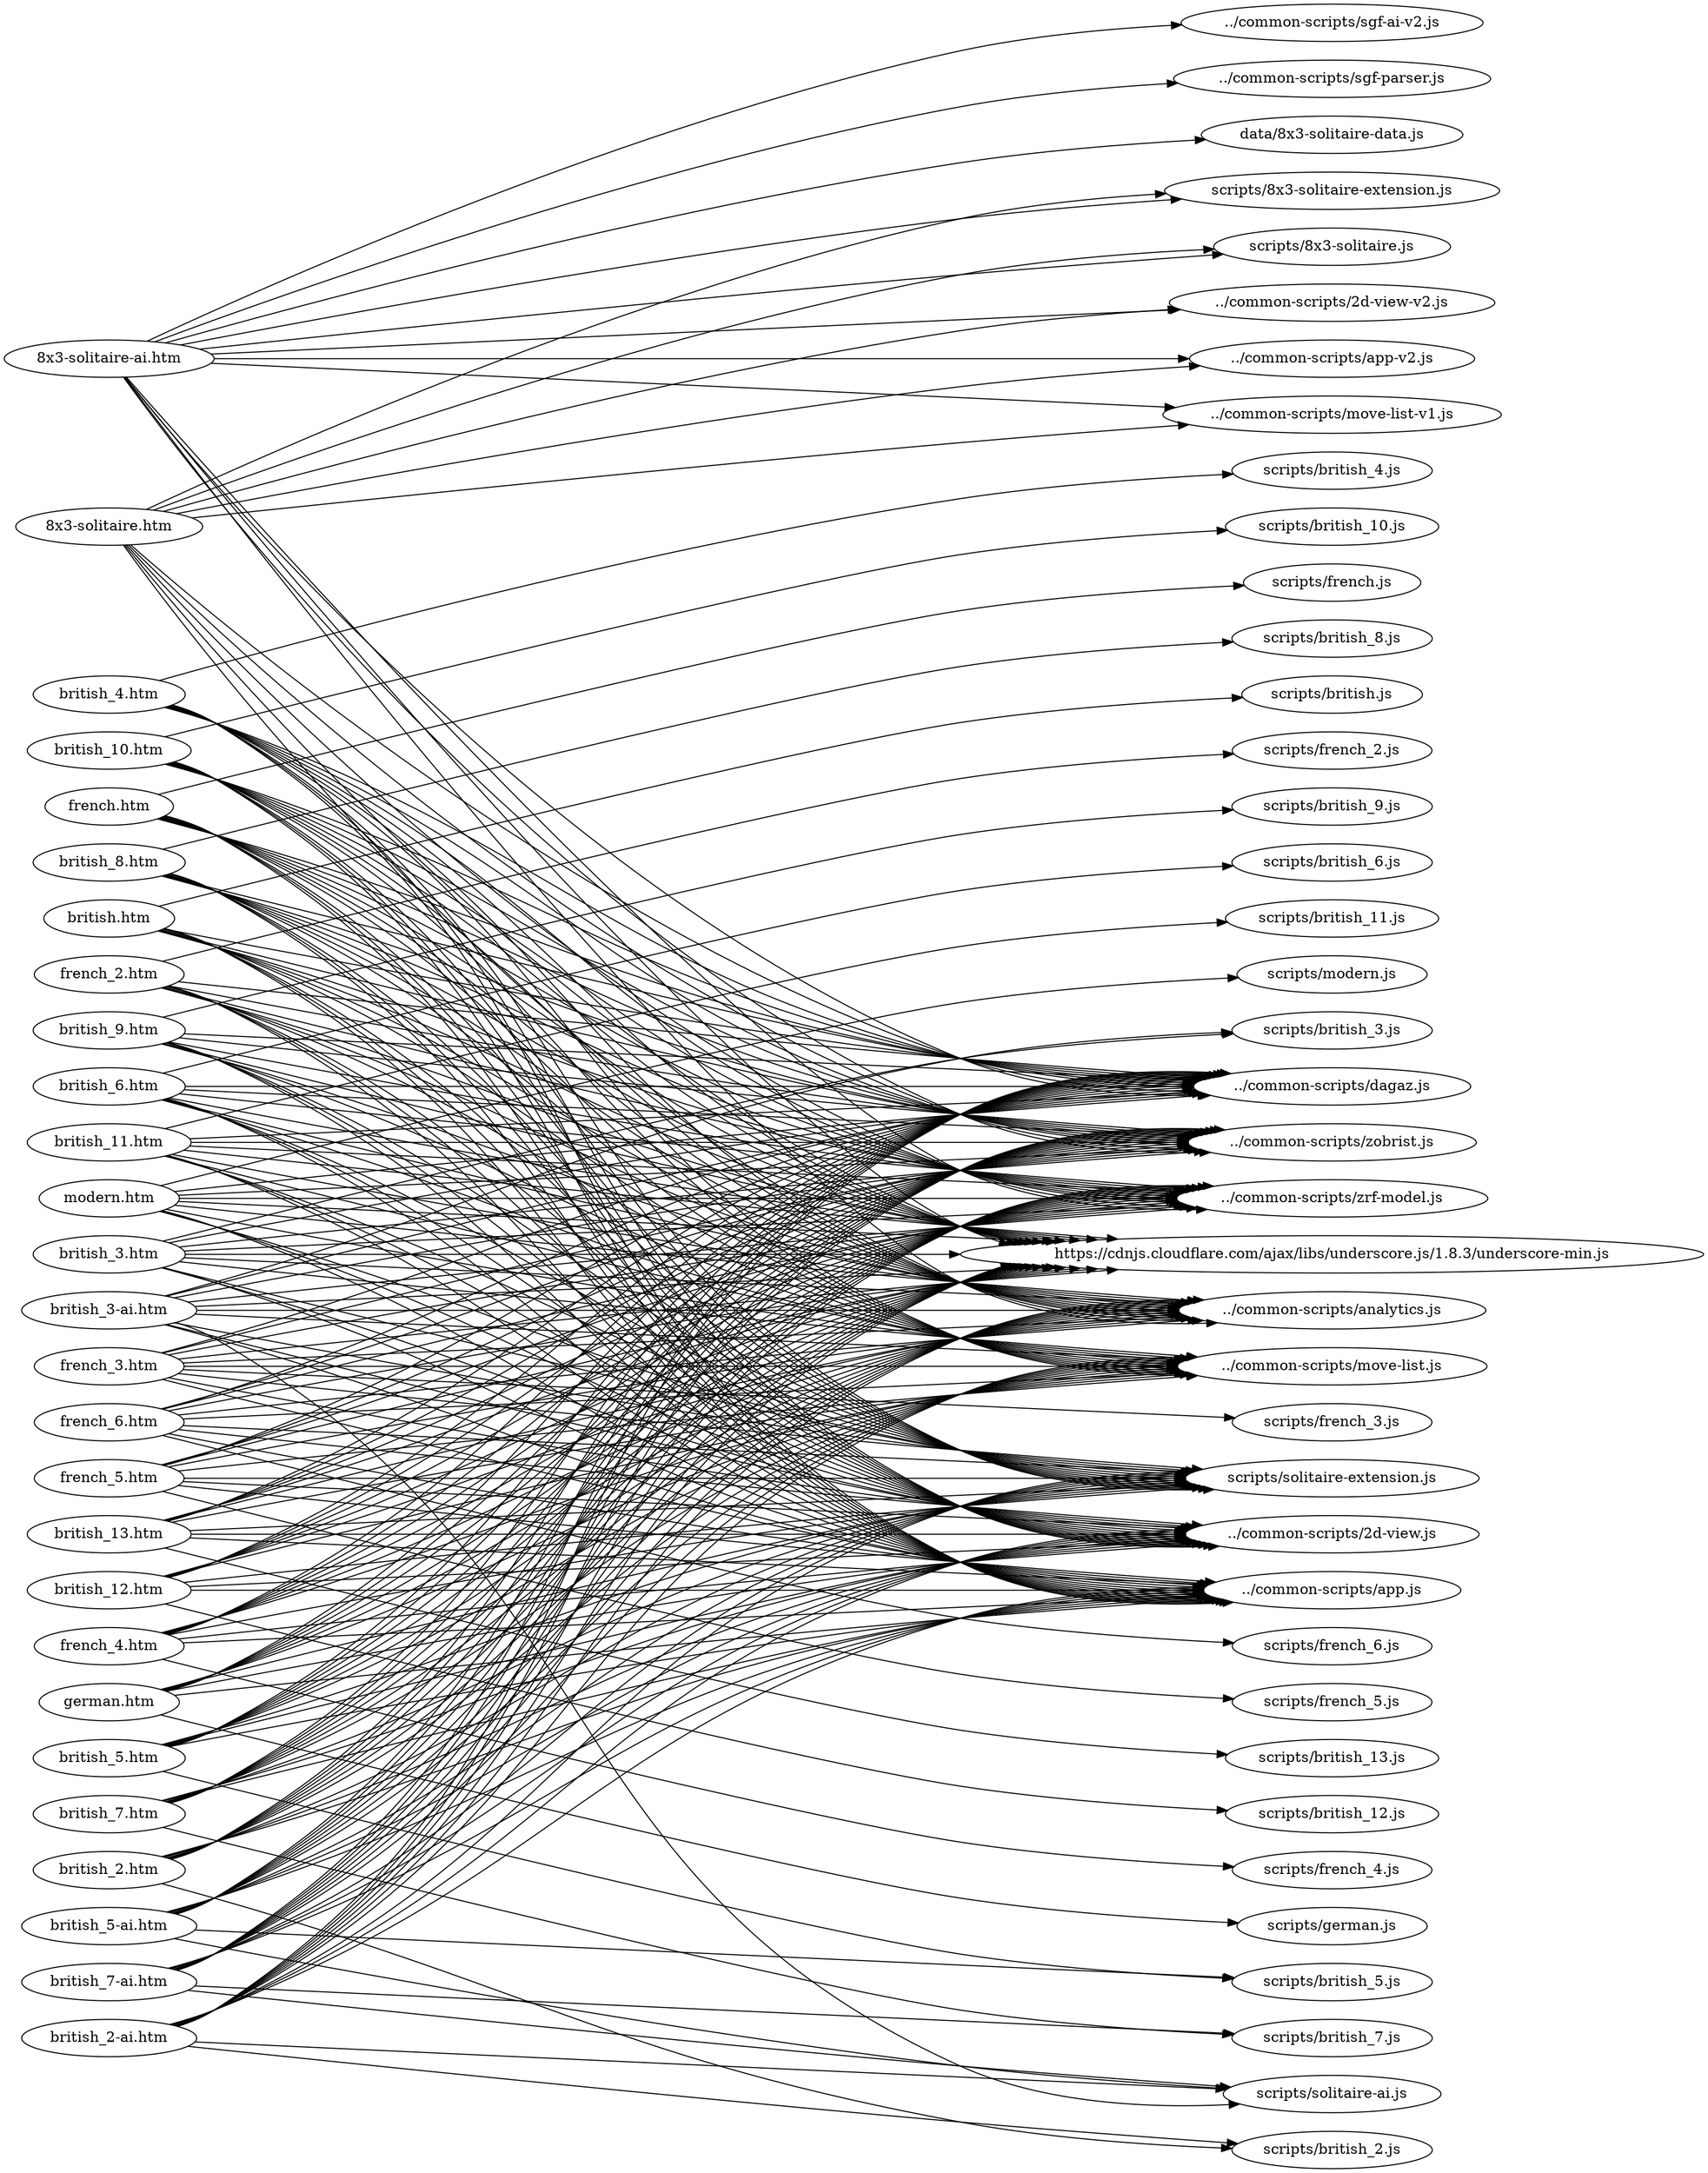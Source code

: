digraph "graph" {
graph[ ranksep=10, rankdir = LR ];
  "8x3-solitaire-ai.htm" -> "../common-scripts/2d-view-v2.js";
  "8x3-solitaire-ai.htm" -> "../common-scripts/analytics.js";
  "8x3-solitaire-ai.htm" -> "../common-scripts/app-v2.js";
  "8x3-solitaire-ai.htm" -> "../common-scripts/dagaz.js";
  "8x3-solitaire-ai.htm" -> "../common-scripts/move-list-v1.js";
  "8x3-solitaire-ai.htm" -> "../common-scripts/sgf-ai-v2.js";
  "8x3-solitaire-ai.htm" -> "../common-scripts/sgf-parser.js";
  "8x3-solitaire-ai.htm" -> "../common-scripts/zobrist.js";
  "8x3-solitaire-ai.htm" -> "../common-scripts/zrf-model.js";
  "8x3-solitaire-ai.htm" -> "data/8x3-solitaire-data.js";
  "8x3-solitaire-ai.htm" -> "https://cdnjs.cloudflare.com/ajax/libs/underscore.js/1.8.3/underscore-min.js";
  "8x3-solitaire-ai.htm" -> "scripts/8x3-solitaire-extension.js";
  "8x3-solitaire-ai.htm" -> "scripts/8x3-solitaire.js";
  "8x3-solitaire.htm" -> "../common-scripts/2d-view-v2.js";
  "8x3-solitaire.htm" -> "../common-scripts/analytics.js";
  "8x3-solitaire.htm" -> "../common-scripts/app-v2.js";
  "8x3-solitaire.htm" -> "../common-scripts/dagaz.js";
  "8x3-solitaire.htm" -> "../common-scripts/move-list-v1.js";
  "8x3-solitaire.htm" -> "../common-scripts/zobrist.js";
  "8x3-solitaire.htm" -> "../common-scripts/zrf-model.js";
  "8x3-solitaire.htm" -> "https://cdnjs.cloudflare.com/ajax/libs/underscore.js/1.8.3/underscore-min.js";
  "8x3-solitaire.htm" -> "scripts/8x3-solitaire-extension.js";
  "8x3-solitaire.htm" -> "scripts/8x3-solitaire.js";
  "british.htm" -> "../common-scripts/2d-view.js";
  "british.htm" -> "../common-scripts/analytics.js";
  "british.htm" -> "../common-scripts/app.js";
  "british.htm" -> "../common-scripts/dagaz.js";
  "british.htm" -> "../common-scripts/move-list.js";
  "british.htm" -> "../common-scripts/zobrist.js";
  "british.htm" -> "../common-scripts/zrf-model.js";
  "british.htm" -> "https://cdnjs.cloudflare.com/ajax/libs/underscore.js/1.8.3/underscore-min.js";
  "british.htm" -> "scripts/british.js";
  "british.htm" -> "scripts/solitaire-extension.js";
  "british_10.htm" -> "../common-scripts/2d-view.js";
  "british_10.htm" -> "../common-scripts/analytics.js";
  "british_10.htm" -> "../common-scripts/app.js";
  "british_10.htm" -> "../common-scripts/dagaz.js";
  "british_10.htm" -> "../common-scripts/move-list.js";
  "british_10.htm" -> "../common-scripts/zobrist.js";
  "british_10.htm" -> "../common-scripts/zrf-model.js";
  "british_10.htm" -> "https://cdnjs.cloudflare.com/ajax/libs/underscore.js/1.8.3/underscore-min.js";
  "british_10.htm" -> "scripts/british_10.js";
  "british_10.htm" -> "scripts/solitaire-extension.js";
  "british_11.htm" -> "../common-scripts/2d-view.js";
  "british_11.htm" -> "../common-scripts/analytics.js";
  "british_11.htm" -> "../common-scripts/app.js";
  "british_11.htm" -> "../common-scripts/dagaz.js";
  "british_11.htm" -> "../common-scripts/move-list.js";
  "british_11.htm" -> "../common-scripts/zobrist.js";
  "british_11.htm" -> "../common-scripts/zrf-model.js";
  "british_11.htm" -> "https://cdnjs.cloudflare.com/ajax/libs/underscore.js/1.8.3/underscore-min.js";
  "british_11.htm" -> "scripts/british_11.js";
  "british_11.htm" -> "scripts/solitaire-extension.js";
  "british_12.htm" -> "../common-scripts/2d-view.js";
  "british_12.htm" -> "../common-scripts/analytics.js";
  "british_12.htm" -> "../common-scripts/app.js";
  "british_12.htm" -> "../common-scripts/dagaz.js";
  "british_12.htm" -> "../common-scripts/move-list.js";
  "british_12.htm" -> "../common-scripts/zobrist.js";
  "british_12.htm" -> "../common-scripts/zrf-model.js";
  "british_12.htm" -> "https://cdnjs.cloudflare.com/ajax/libs/underscore.js/1.8.3/underscore-min.js";
  "british_12.htm" -> "scripts/british_12.js";
  "british_12.htm" -> "scripts/solitaire-extension.js";
  "british_13.htm" -> "../common-scripts/2d-view.js";
  "british_13.htm" -> "../common-scripts/analytics.js";
  "british_13.htm" -> "../common-scripts/app.js";
  "british_13.htm" -> "../common-scripts/dagaz.js";
  "british_13.htm" -> "../common-scripts/move-list.js";
  "british_13.htm" -> "../common-scripts/zobrist.js";
  "british_13.htm" -> "../common-scripts/zrf-model.js";
  "british_13.htm" -> "https://cdnjs.cloudflare.com/ajax/libs/underscore.js/1.8.3/underscore-min.js";
  "british_13.htm" -> "scripts/british_13.js";
  "british_13.htm" -> "scripts/solitaire-extension.js";
  "british_2-ai.htm" -> "../common-scripts/2d-view.js";
  "british_2-ai.htm" -> "../common-scripts/analytics.js";
  "british_2-ai.htm" -> "../common-scripts/app.js";
  "british_2-ai.htm" -> "../common-scripts/dagaz.js";
  "british_2-ai.htm" -> "../common-scripts/move-list.js";
  "british_2-ai.htm" -> "../common-scripts/zobrist.js";
  "british_2-ai.htm" -> "../common-scripts/zrf-model.js";
  "british_2-ai.htm" -> "https://cdnjs.cloudflare.com/ajax/libs/underscore.js/1.8.3/underscore-min.js";
  "british_2-ai.htm" -> "scripts/british_2.js";
  "british_2-ai.htm" -> "scripts/solitaire-ai.js";
  "british_2-ai.htm" -> "scripts/solitaire-extension.js";
  "british_2.htm" -> "../common-scripts/2d-view.js";
  "british_2.htm" -> "../common-scripts/analytics.js";
  "british_2.htm" -> "../common-scripts/app.js";
  "british_2.htm" -> "../common-scripts/dagaz.js";
  "british_2.htm" -> "../common-scripts/move-list.js";
  "british_2.htm" -> "../common-scripts/zobrist.js";
  "british_2.htm" -> "../common-scripts/zrf-model.js";
  "british_2.htm" -> "https://cdnjs.cloudflare.com/ajax/libs/underscore.js/1.8.3/underscore-min.js";
  "british_2.htm" -> "scripts/british_2.js";
  "british_2.htm" -> "scripts/solitaire-extension.js";
  "british_3-ai.htm" -> "../common-scripts/2d-view.js";
  "british_3-ai.htm" -> "../common-scripts/analytics.js";
  "british_3-ai.htm" -> "../common-scripts/app.js";
  "british_3-ai.htm" -> "../common-scripts/dagaz.js";
  "british_3-ai.htm" -> "../common-scripts/move-list.js";
  "british_3-ai.htm" -> "../common-scripts/zobrist.js";
  "british_3-ai.htm" -> "../common-scripts/zrf-model.js";
  "british_3-ai.htm" -> "https://cdnjs.cloudflare.com/ajax/libs/underscore.js/1.8.3/underscore-min.js";
  "british_3-ai.htm" -> "scripts/british_3.js";
  "british_3-ai.htm" -> "scripts/solitaire-ai.js";
  "british_3-ai.htm" -> "scripts/solitaire-extension.js";
  "british_3.htm" -> "../common-scripts/2d-view.js";
  "british_3.htm" -> "../common-scripts/analytics.js";
  "british_3.htm" -> "../common-scripts/app.js";
  "british_3.htm" -> "../common-scripts/dagaz.js";
  "british_3.htm" -> "../common-scripts/move-list.js";
  "british_3.htm" -> "../common-scripts/zobrist.js";
  "british_3.htm" -> "../common-scripts/zrf-model.js";
  "british_3.htm" -> "https://cdnjs.cloudflare.com/ajax/libs/underscore.js/1.8.3/underscore-min.js";
  "british_3.htm" -> "scripts/british_3.js";
  "british_3.htm" -> "scripts/solitaire-extension.js";
  "british_4.htm" -> "../common-scripts/2d-view.js";
  "british_4.htm" -> "../common-scripts/analytics.js";
  "british_4.htm" -> "../common-scripts/app.js";
  "british_4.htm" -> "../common-scripts/dagaz.js";
  "british_4.htm" -> "../common-scripts/move-list.js";
  "british_4.htm" -> "../common-scripts/zobrist.js";
  "british_4.htm" -> "../common-scripts/zrf-model.js";
  "british_4.htm" -> "https://cdnjs.cloudflare.com/ajax/libs/underscore.js/1.8.3/underscore-min.js";
  "british_4.htm" -> "scripts/british_4.js";
  "british_4.htm" -> "scripts/solitaire-extension.js";
  "british_5-ai.htm" -> "../common-scripts/2d-view.js";
  "british_5-ai.htm" -> "../common-scripts/analytics.js";
  "british_5-ai.htm" -> "../common-scripts/app.js";
  "british_5-ai.htm" -> "../common-scripts/dagaz.js";
  "british_5-ai.htm" -> "../common-scripts/move-list.js";
  "british_5-ai.htm" -> "../common-scripts/zobrist.js";
  "british_5-ai.htm" -> "../common-scripts/zrf-model.js";
  "british_5-ai.htm" -> "https://cdnjs.cloudflare.com/ajax/libs/underscore.js/1.8.3/underscore-min.js";
  "british_5-ai.htm" -> "scripts/british_5.js";
  "british_5-ai.htm" -> "scripts/solitaire-ai.js";
  "british_5-ai.htm" -> "scripts/solitaire-extension.js";
  "british_5.htm" -> "../common-scripts/2d-view.js";
  "british_5.htm" -> "../common-scripts/analytics.js";
  "british_5.htm" -> "../common-scripts/app.js";
  "british_5.htm" -> "../common-scripts/dagaz.js";
  "british_5.htm" -> "../common-scripts/move-list.js";
  "british_5.htm" -> "../common-scripts/zobrist.js";
  "british_5.htm" -> "../common-scripts/zrf-model.js";
  "british_5.htm" -> "https://cdnjs.cloudflare.com/ajax/libs/underscore.js/1.8.3/underscore-min.js";
  "british_5.htm" -> "scripts/british_5.js";
  "british_5.htm" -> "scripts/solitaire-extension.js";
  "british_6.htm" -> "../common-scripts/2d-view.js";
  "british_6.htm" -> "../common-scripts/analytics.js";
  "british_6.htm" -> "../common-scripts/app.js";
  "british_6.htm" -> "../common-scripts/dagaz.js";
  "british_6.htm" -> "../common-scripts/move-list.js";
  "british_6.htm" -> "../common-scripts/zobrist.js";
  "british_6.htm" -> "../common-scripts/zrf-model.js";
  "british_6.htm" -> "https://cdnjs.cloudflare.com/ajax/libs/underscore.js/1.8.3/underscore-min.js";
  "british_6.htm" -> "scripts/british_6.js";
  "british_6.htm" -> "scripts/solitaire-extension.js";
  "british_7-ai.htm" -> "../common-scripts/2d-view.js";
  "british_7-ai.htm" -> "../common-scripts/analytics.js";
  "british_7-ai.htm" -> "../common-scripts/app.js";
  "british_7-ai.htm" -> "../common-scripts/dagaz.js";
  "british_7-ai.htm" -> "../common-scripts/move-list.js";
  "british_7-ai.htm" -> "../common-scripts/zobrist.js";
  "british_7-ai.htm" -> "../common-scripts/zrf-model.js";
  "british_7-ai.htm" -> "https://cdnjs.cloudflare.com/ajax/libs/underscore.js/1.8.3/underscore-min.js";
  "british_7-ai.htm" -> "scripts/british_7.js";
  "british_7-ai.htm" -> "scripts/solitaire-ai.js";
  "british_7-ai.htm" -> "scripts/solitaire-extension.js";
  "british_7.htm" -> "../common-scripts/2d-view.js";
  "british_7.htm" -> "../common-scripts/analytics.js";
  "british_7.htm" -> "../common-scripts/app.js";
  "british_7.htm" -> "../common-scripts/dagaz.js";
  "british_7.htm" -> "../common-scripts/move-list.js";
  "british_7.htm" -> "../common-scripts/zobrist.js";
  "british_7.htm" -> "../common-scripts/zrf-model.js";
  "british_7.htm" -> "https://cdnjs.cloudflare.com/ajax/libs/underscore.js/1.8.3/underscore-min.js";
  "british_7.htm" -> "scripts/british_7.js";
  "british_7.htm" -> "scripts/solitaire-extension.js";
  "british_8.htm" -> "../common-scripts/2d-view.js";
  "british_8.htm" -> "../common-scripts/analytics.js";
  "british_8.htm" -> "../common-scripts/app.js";
  "british_8.htm" -> "../common-scripts/dagaz.js";
  "british_8.htm" -> "../common-scripts/move-list.js";
  "british_8.htm" -> "../common-scripts/zobrist.js";
  "british_8.htm" -> "../common-scripts/zrf-model.js";
  "british_8.htm" -> "https://cdnjs.cloudflare.com/ajax/libs/underscore.js/1.8.3/underscore-min.js";
  "british_8.htm" -> "scripts/british_8.js";
  "british_8.htm" -> "scripts/solitaire-extension.js";
  "british_9.htm" -> "../common-scripts/2d-view.js";
  "british_9.htm" -> "../common-scripts/analytics.js";
  "british_9.htm" -> "../common-scripts/app.js";
  "british_9.htm" -> "../common-scripts/dagaz.js";
  "british_9.htm" -> "../common-scripts/move-list.js";
  "british_9.htm" -> "../common-scripts/zobrist.js";
  "british_9.htm" -> "../common-scripts/zrf-model.js";
  "british_9.htm" -> "https://cdnjs.cloudflare.com/ajax/libs/underscore.js/1.8.3/underscore-min.js";
  "british_9.htm" -> "scripts/british_9.js";
  "british_9.htm" -> "scripts/solitaire-extension.js";
  "french.htm" -> "../common-scripts/2d-view.js";
  "french.htm" -> "../common-scripts/analytics.js";
  "french.htm" -> "../common-scripts/app.js";
  "french.htm" -> "../common-scripts/dagaz.js";
  "french.htm" -> "../common-scripts/move-list.js";
  "french.htm" -> "../common-scripts/zobrist.js";
  "french.htm" -> "../common-scripts/zrf-model.js";
  "french.htm" -> "https://cdnjs.cloudflare.com/ajax/libs/underscore.js/1.8.3/underscore-min.js";
  "french.htm" -> "scripts/french.js";
  "french.htm" -> "scripts/solitaire-extension.js";
  "french_2.htm" -> "../common-scripts/2d-view.js";
  "french_2.htm" -> "../common-scripts/analytics.js";
  "french_2.htm" -> "../common-scripts/app.js";
  "french_2.htm" -> "../common-scripts/dagaz.js";
  "french_2.htm" -> "../common-scripts/move-list.js";
  "french_2.htm" -> "../common-scripts/zobrist.js";
  "french_2.htm" -> "../common-scripts/zrf-model.js";
  "french_2.htm" -> "https://cdnjs.cloudflare.com/ajax/libs/underscore.js/1.8.3/underscore-min.js";
  "french_2.htm" -> "scripts/french_2.js";
  "french_2.htm" -> "scripts/solitaire-extension.js";
  "french_3.htm" -> "../common-scripts/2d-view.js";
  "french_3.htm" -> "../common-scripts/analytics.js";
  "french_3.htm" -> "../common-scripts/app.js";
  "french_3.htm" -> "../common-scripts/dagaz.js";
  "french_3.htm" -> "../common-scripts/move-list.js";
  "french_3.htm" -> "../common-scripts/zobrist.js";
  "french_3.htm" -> "../common-scripts/zrf-model.js";
  "french_3.htm" -> "https://cdnjs.cloudflare.com/ajax/libs/underscore.js/1.8.3/underscore-min.js";
  "french_3.htm" -> "scripts/french_3.js";
  "french_3.htm" -> "scripts/solitaire-extension.js";
  "french_4.htm" -> "../common-scripts/2d-view.js";
  "french_4.htm" -> "../common-scripts/analytics.js";
  "french_4.htm" -> "../common-scripts/app.js";
  "french_4.htm" -> "../common-scripts/dagaz.js";
  "french_4.htm" -> "../common-scripts/move-list.js";
  "french_4.htm" -> "../common-scripts/zobrist.js";
  "french_4.htm" -> "../common-scripts/zrf-model.js";
  "french_4.htm" -> "https://cdnjs.cloudflare.com/ajax/libs/underscore.js/1.8.3/underscore-min.js";
  "french_4.htm" -> "scripts/french_4.js";
  "french_4.htm" -> "scripts/solitaire-extension.js";
  "french_5.htm" -> "../common-scripts/2d-view.js";
  "french_5.htm" -> "../common-scripts/analytics.js";
  "french_5.htm" -> "../common-scripts/app.js";
  "french_5.htm" -> "../common-scripts/dagaz.js";
  "french_5.htm" -> "../common-scripts/move-list.js";
  "french_5.htm" -> "../common-scripts/zobrist.js";
  "french_5.htm" -> "../common-scripts/zrf-model.js";
  "french_5.htm" -> "https://cdnjs.cloudflare.com/ajax/libs/underscore.js/1.8.3/underscore-min.js";
  "french_5.htm" -> "scripts/french_5.js";
  "french_5.htm" -> "scripts/solitaire-extension.js";
  "french_6.htm" -> "../common-scripts/2d-view.js";
  "french_6.htm" -> "../common-scripts/analytics.js";
  "french_6.htm" -> "../common-scripts/app.js";
  "french_6.htm" -> "../common-scripts/dagaz.js";
  "french_6.htm" -> "../common-scripts/move-list.js";
  "french_6.htm" -> "../common-scripts/zobrist.js";
  "french_6.htm" -> "../common-scripts/zrf-model.js";
  "french_6.htm" -> "https://cdnjs.cloudflare.com/ajax/libs/underscore.js/1.8.3/underscore-min.js";
  "french_6.htm" -> "scripts/french_6.js";
  "french_6.htm" -> "scripts/solitaire-extension.js";
  "german.htm" -> "../common-scripts/2d-view.js";
  "german.htm" -> "../common-scripts/analytics.js";
  "german.htm" -> "../common-scripts/app.js";
  "german.htm" -> "../common-scripts/dagaz.js";
  "german.htm" -> "../common-scripts/move-list.js";
  "german.htm" -> "../common-scripts/zobrist.js";
  "german.htm" -> "../common-scripts/zrf-model.js";
  "german.htm" -> "https://cdnjs.cloudflare.com/ajax/libs/underscore.js/1.8.3/underscore-min.js";
  "german.htm" -> "scripts/german.js";
  "german.htm" -> "scripts/solitaire-extension.js";
  "modern.htm" -> "../common-scripts/2d-view.js";
  "modern.htm" -> "../common-scripts/analytics.js";
  "modern.htm" -> "../common-scripts/app.js";
  "modern.htm" -> "../common-scripts/dagaz.js";
  "modern.htm" -> "../common-scripts/move-list.js";
  "modern.htm" -> "../common-scripts/zobrist.js";
  "modern.htm" -> "../common-scripts/zrf-model.js";
  "modern.htm" -> "https://cdnjs.cloudflare.com/ajax/libs/underscore.js/1.8.3/underscore-min.js";
  "modern.htm" -> "scripts/modern.js";
  "modern.htm" -> "scripts/solitaire-extension.js";
}
